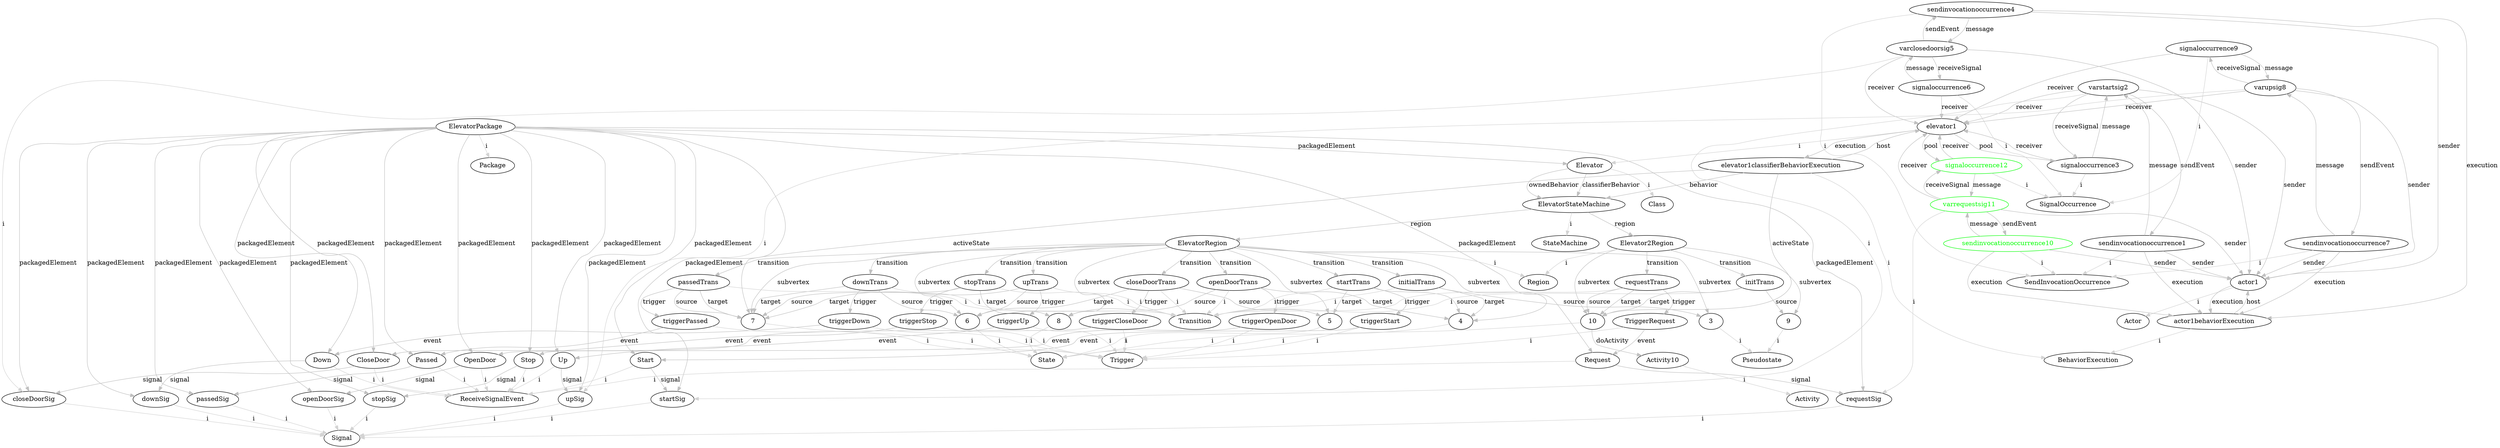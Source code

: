 digraph umlMetamodel {
	"ElevatorPackage" -> "Package" [label="i", color="lightgrey"]
	"ElevatorPackage" -> "Elevator" [label="packagedElement", color="grey"]
	"Elevator" -> "Class" [label="i", color="lightgrey"]
	"Elevator" -> "ElevatorStateMachine" [label="classifierBehavior", color="grey"]
	"Elevator" -> "ElevatorStateMachine" [label="ownedBehavior", color="grey"]
	"ElevatorStateMachine" -> "StateMachine" [label="i", color="lightgrey"]
	"ElevatorStateMachine" -> "ElevatorRegion" [label="region", color="grey"]
	"ElevatorRegion" -> "Region" [label="i", color="lightgrey"]
	"ElevatorRegion" -> "4" [label="subvertex", color="grey"]
	"4" -> "State" [label="i", color="lightgrey"]
	"ElevatorRegion" -> "5" [label="subvertex", color="grey"]
	"5" -> "State" [label="i", color="lightgrey"]
	"ElevatorRegion" -> "8" [label="subvertex", color="grey"]
	"8" -> "State" [label="i", color="lightgrey"]
	"ElevatorRegion" -> "7" [label="subvertex", color="grey"]
	"7" -> "State" [label="i", color="lightgrey"]
	"ElevatorRegion" -> "6" [label="subvertex", color="grey"]
	"6" -> "State" [label="i", color="lightgrey"]
	"ElevatorRegion" -> "3" [label="subvertex", color="grey"]
	"3" -> "Pseudostate" [label="i", color="lightgrey"]
	"ElevatorRegion" -> "initialTrans" [label="transition", color="grey"]
	"initialTrans" -> "Transition" [label="i", color="lightgrey"]
	"initialTrans" -> "3" [label="source", color="grey"]
	"initialTrans" -> "4" [label="target", color="grey"]
	"ElevatorRegion" -> "startTrans" [label="transition", color="grey"]
	"startTrans" -> "Transition" [label="i", color="lightgrey"]
	"startTrans" -> "4" [label="source", color="grey"]
	"startTrans" -> "5" [label="target", color="grey"]
	"startTrans" -> "triggerStart" [label="trigger", color="grey"]
	"triggerStart" -> "Trigger" [label="i", color="lightgrey"]
	"triggerStart" -> "Start" [label="event", color="grey"]
	"ElevatorRegion" -> "closeDoorTrans" [label="transition", color="grey"]
	"closeDoorTrans" -> "Transition" [label="i", color="lightgrey"]
	"closeDoorTrans" -> "5" [label="source", color="grey"]
	"closeDoorTrans" -> "6" [label="target", color="grey"]
	"triggerCloseDoor" -> "Trigger" [label="i", color="lightgrey"]
	"ElevatorRegion" -> "upTrans" [label="transition", color="grey"]
	"upTrans" -> "Transition" [label="i", color="lightgrey"]
	"upTrans" -> "6" [label="source", color="grey"]
	"upTrans" -> "7" [label="target", color="grey"]
	"triggerUp" -> "Trigger" [label="i", color="lightgrey"]
	"ElevatorRegion" -> "downTrans" [label="transition", color="grey"]
	"downTrans" -> "Transition" [label="i", color="lightgrey"]
	"downTrans" -> "6" [label="source", color="grey"]
	"downTrans" -> "7" [label="target", color="grey"]
	"downTrans" -> "triggerDown" [label="trigger", color="grey"]
	"triggerDown" -> "Trigger" [label="i", color="lightgrey"]
	"triggerDown" -> "Down" [label="event", color="grey"]
	"ElevatorRegion" -> "passedTrans" [label="transition", color="grey"]
	"passedTrans" -> "Transition" [label="i", color="lightgrey"]
	"passedTrans" -> "7" [label="source", color="grey"]
	"passedTrans" -> "7" [label="target", color="grey"]
	"passedTrans" -> "triggerPassed" [label="trigger", color="grey"]
	"triggerPassed" -> "Trigger" [label="i", color="lightgrey"]
	"triggerPassed" -> "Passed" [label="event", color="grey"]
	"ElevatorRegion" -> "stopTrans" [label="transition", color="grey"]
	"stopTrans" -> "Transition" [label="i", color="lightgrey"]
	"stopTrans" -> "7" [label="source", color="grey"]
	"stopTrans" -> "8" [label="target", color="grey"]
	"stopTrans" -> "triggerStop" [label="trigger", color="grey"]
	"triggerStop" -> "Trigger" [label="i", color="lightgrey"]
	"triggerStop" -> "Stop" [label="event", color="grey"]
	"ElevatorRegion" -> "openDoorTrans" [label="transition", color="grey"]
	"openDoorTrans" -> "Transition" [label="i", color="lightgrey"]
	"openDoorTrans" -> "8" [label="source", color="grey"]
	"openDoorTrans" -> "4" [label="target", color="grey"]
	"openDoorTrans" -> "triggerOpenDoor" [label="trigger", color="grey"]
	"triggerOpenDoor" -> "Trigger" [label="i", color="lightgrey"]
	"triggerOpenDoor" -> "OpenDoor" [label="event", color="grey"]
	"ElevatorStateMachine" -> "Elevator2Region" [label="region", color="grey"]
	"Elevator2Region" -> "Region" [label="i", color="lightgrey"]
	"Elevator2Region" -> "9" [label="subvertex", color="grey"]
	"9" -> "Pseudostate" [label="i", color="lightgrey"]
	"Elevator2Region" -> "10" [label="subvertex", color="grey"]
	"10" -> "State" [label="i", color="lightgrey"]
	"10" -> "Activity10" [label="doActivity", color="grey"]
	"Activity10" -> "Activity" [label="i", color="lightgrey"]
	"Elevator2Region" -> "initTrans" [label="transition", color="grey"]
	"initTrans" -> "Transition" [label="i", color="lightgrey"]
	"initTrans" -> "9" [label="source", color="grey"]
	"initTrans" -> "10" [label="target", color="grey"]
	"Elevator2Region" -> "requestTrans" [label="transition", color="grey"]
	"requestTrans" -> "Transition" [label="i", color="lightgrey"]
	"requestTrans" -> "10" [label="source", color="grey"]
	"requestTrans" -> "10" [label="target", color="grey"]
	"requestTrans" -> "TriggerRequest" [label="trigger", color="grey"]
	"TriggerRequest" -> "Trigger" [label="i", color="lightgrey"]
	"TriggerRequest" -> "Request" [label="event", color="grey"]
	"ElevatorPackage" -> "Start" [label="packagedElement", color="grey"]
	"Start" -> "ReceiveSignalEvent" [label="i", color="lightgrey"]
	"Start" -> "startSig" [label="signal", color="grey"]
	"ElevatorPackage" -> "startSig" [label="packagedElement", color="grey"]
	"startSig" -> "Signal" [label="i", color="lightgrey"]
	"ElevatorPackage" -> "CloseDoor" [label="packagedElement", color="grey"]
	"CloseDoor" -> "ReceiveSignalEvent" [label="i", color="lightgrey"]
	"CloseDoor" -> "closeDoorSig" [label="signal", color="grey"]
	"ElevatorPackage" -> "closeDoorSig" [label="packagedElement", color="grey"]
	"closeDoorSig" -> "Signal" [label="i", color="lightgrey"]
	"ElevatorPackage" -> "Up" [label="packagedElement", color="grey"]
	"Up" -> "ReceiveSignalEvent" [label="i", color="lightgrey"]
	"Up" -> "upSig" [label="signal", color="grey"]
	"ElevatorPackage" -> "upSig" [label="packagedElement", color="grey"]
	"upSig" -> "Signal" [label="i", color="lightgrey"]
	"ElevatorPackage" -> "Down" [label="packagedElement", color="grey"]
	"Down" -> "ReceiveSignalEvent" [label="i", color="lightgrey"]
	"Down" -> "downSig" [label="signal", color="grey"]
	"ElevatorPackage" -> "downSig" [label="packagedElement", color="grey"]
	"downSig" -> "Signal" [label="i", color="lightgrey"]
	"ElevatorPackage" -> "Passed" [label="packagedElement", color="grey"]
	"Passed" -> "ReceiveSignalEvent" [label="i", color="lightgrey"]
	"Passed" -> "passedSig" [label="signal", color="grey"]
	"ElevatorPackage" -> "passedSig" [label="packagedElement", color="grey"]
	"passedSig" -> "Signal" [label="i", color="lightgrey"]
	"ElevatorPackage" -> "Stop" [label="packagedElement", color="grey"]
	"Stop" -> "ReceiveSignalEvent" [label="i", color="lightgrey"]
	"Stop" -> "stopSig" [label="signal", color="grey"]
	"ElevatorPackage" -> "stopSig" [label="packagedElement", color="grey"]
	"stopSig" -> "Signal" [label="i", color="lightgrey"]
	"ElevatorPackage" -> "OpenDoor" [label="packagedElement", color="grey"]
	"OpenDoor" -> "ReceiveSignalEvent" [label="i", color="lightgrey"]
	"OpenDoor" -> "openDoorSig" [label="signal", color="grey"]
	"ElevatorPackage" -> "openDoorSig" [label="packagedElement", color="grey"]
	"openDoorSig" -> "Signal" [label="i", color="lightgrey"]
	"ElevatorPackage" -> "requestSig" [label="packagedElement", color="grey"]
	"requestSig" -> "Signal" [label="i", color="lightgrey"]
	"ElevatorPackage" -> "Request" [label="packagedElement", color="grey"]
	"Request" -> "ReceiveSignalEvent" [label="i", color="lightgrey"]
	"Request" -> "requestSig" [label="signal", color="grey"]
	"elevator1" -> "Elevator" [label="i", color="lightgrey"]
	"elevator1classifierBehaviorExecution" -> "BehaviorExecution" [label="i", color="lightgrey"]
	"elevator1" -> "elevator1classifierBehaviorExecution" [label="execution", color="grey"]
	"elevator1classifierBehaviorExecution" -> "elevator1" [label="host", color="grey"]
	"elevator1classifierBehaviorExecution" -> "ElevatorStateMachine" [label="behavior", color="grey"]
	"elevator1classifierBehaviorExecution" -> "10" [label="activeState", color="grey"]
	"actor1" -> "Actor" [label="i", color="lightgrey"]
	"actor1behaviorExecution" -> "BehaviorExecution" [label="i", color="lightgrey"]
	"actor1" -> "actor1behaviorExecution" [label="execution", color="grey"]
	"actor1behaviorExecution" -> "actor1" [label="host", color="grey"]
	"sendinvocationoccurrence1" -> "SendInvocationOccurrence" [label="i", color="lightgrey"]
	"sendinvocationoccurrence1" -> "varstartsig2" [label="message", color="grey"]
	"varstartsig2" -> "sendinvocationoccurrence1" [label="sendEvent", color="grey"]
	"varstartsig2" -> "signaloccurrence3" [label="receiveSignal", color="grey"]
	"signaloccurrence3" -> "varstartsig2" [label="message", color="grey"]
	"signaloccurrence3" -> "SignalOccurrence" [label="i", color="lightgrey"]
	"varstartsig2" -> "startSig" [label="i", color="lightgrey"]
	"signaloccurrence3" -> "elevator1" [label="receiver", color="grey"]
	"elevator1" -> "signaloccurrence3" [label="pool", color="grey"]
	"varstartsig2" -> "actor1" [label="sender", color="grey"]
	"sendinvocationoccurrence1" -> "actor1" [label="sender", color="grey"]
	"varstartsig2" -> "elevator1" [label="receiver", color="grey"]
	"sendinvocationoccurrence1" -> "actor1behaviorExecution" [label="execution", color="grey"]
	"sendinvocationoccurrence4" -> "SendInvocationOccurrence" [label="i", color="lightgrey"]
	"sendinvocationoccurrence4" -> "varclosedoorsig5" [label="message", color="grey"]
	"varclosedoorsig5" -> "sendinvocationoccurrence4" [label="sendEvent", color="grey"]
	"varclosedoorsig5" -> "signaloccurrence6" [label="receiveSignal", color="grey"]
	"signaloccurrence6" -> "varclosedoorsig5" [label="message", color="grey"]
	"signaloccurrence6" -> "SignalOccurrence" [label="i", color="lightgrey"]
	"varclosedoorsig5" -> "closeDoorSig" [label="i", color="lightgrey"]
	"signaloccurrence6" -> "elevator1" [label="receiver", color="grey"]
	"varclosedoorsig5" -> "actor1" [label="sender", color="grey"]
	"sendinvocationoccurrence4" -> "actor1" [label="sender", color="grey"]
	"varclosedoorsig5" -> "elevator1" [label="receiver", color="grey"]
	"sendinvocationoccurrence4" -> "actor1behaviorExecution" [label="execution", color="grey"]
	"triggerCloseDoor" -> "CloseDoor" [label="event", color="grey"]
	"closeDoorTrans" -> "triggerCloseDoor" [label="trigger", color="grey"]
	"sendinvocationoccurrence7" -> "SendInvocationOccurrence" [label="i", color="lightgrey"]
	"sendinvocationoccurrence7" -> "varupsig8" [label="message", color="grey"]
	"varupsig8" -> "sendinvocationoccurrence7" [label="sendEvent", color="grey"]
	"varupsig8" -> "signaloccurrence9" [label="receiveSignal", color="grey"]
	"signaloccurrence9" -> "varupsig8" [label="message", color="grey"]
	"signaloccurrence9" -> "SignalOccurrence" [label="i", color="lightgrey"]
	"varupsig8" -> "upSig" [label="i", color="lightgrey"]
	"signaloccurrence9" -> "elevator1" [label="receiver", color="grey"]
	"varupsig8" -> "actor1" [label="sender", color="grey"]
	"sendinvocationoccurrence7" -> "actor1" [label="sender", color="grey"]
	"varupsig8" -> "elevator1" [label="receiver", color="grey"]
	"sendinvocationoccurrence7" -> "actor1behaviorExecution" [label="execution", color="grey"]
	"triggerUp" -> "Up" [label="event", color="grey"]
	"upTrans" -> "triggerUp" [label="trigger", color="grey"]
	"elevator1classifierBehaviorExecution" -> "7" [label="activeState", color="grey"]
	"sendinvocationoccurrence10" -> "SendInvocationOccurrence" [label="i", color="lightgrey"]
	"sendinvocationoccurrence10" [color="green", fontcolor="green"]
	"sendinvocationoccurrence10" -> "varrequestsig11" [label="message", color="grey"]
	"sendinvocationoccurrence10" [color="green", fontcolor="green"]
	"varrequestsig11" [color="green", fontcolor="green"]
	"varrequestsig11" -> "sendinvocationoccurrence10" [label="sendEvent", color="grey"]
	"varrequestsig11" [color="green", fontcolor="green"]
	"sendinvocationoccurrence10" [color="green", fontcolor="green"]
	"varrequestsig11" -> "signaloccurrence12" [label="receiveSignal", color="grey"]
	"varrequestsig11" [color="green", fontcolor="green"]
	"signaloccurrence12" [color="green", fontcolor="green"]
	"signaloccurrence12" -> "varrequestsig11" [label="message", color="grey"]
	"signaloccurrence12" [color="green", fontcolor="green"]
	"varrequestsig11" [color="green", fontcolor="green"]
	"signaloccurrence12" -> "SignalOccurrence" [label="i", color="lightgrey"]
	"signaloccurrence12" [color="green", fontcolor="green"]
	"varrequestsig11" -> "requestSig" [label="i", color="lightgrey"]
	"varrequestsig11" [color="green", fontcolor="green"]
	"signaloccurrence12" -> "elevator1" [label="receiver", color="grey"]
	"signaloccurrence12" [color="green", fontcolor="green"]
	"elevator1" -> "signaloccurrence12" [label="pool", color="grey"]
	"signaloccurrence12" [color="green", fontcolor="green"]
	"varrequestsig11" -> "actor1" [label="sender", color="grey"]
	"varrequestsig11" [color="green", fontcolor="green"]
	"sendinvocationoccurrence10" -> "actor1" [label="sender", color="grey"]
	"sendinvocationoccurrence10" [color="green", fontcolor="green"]
	"varrequestsig11" -> "elevator1" [label="receiver", color="grey"]
	"varrequestsig11" [color="green", fontcolor="green"]
	"sendinvocationoccurrence10" -> "actor1behaviorExecution" [label="execution", color="grey"]
	"sendinvocationoccurrence10" [color="green", fontcolor="green"]
}
